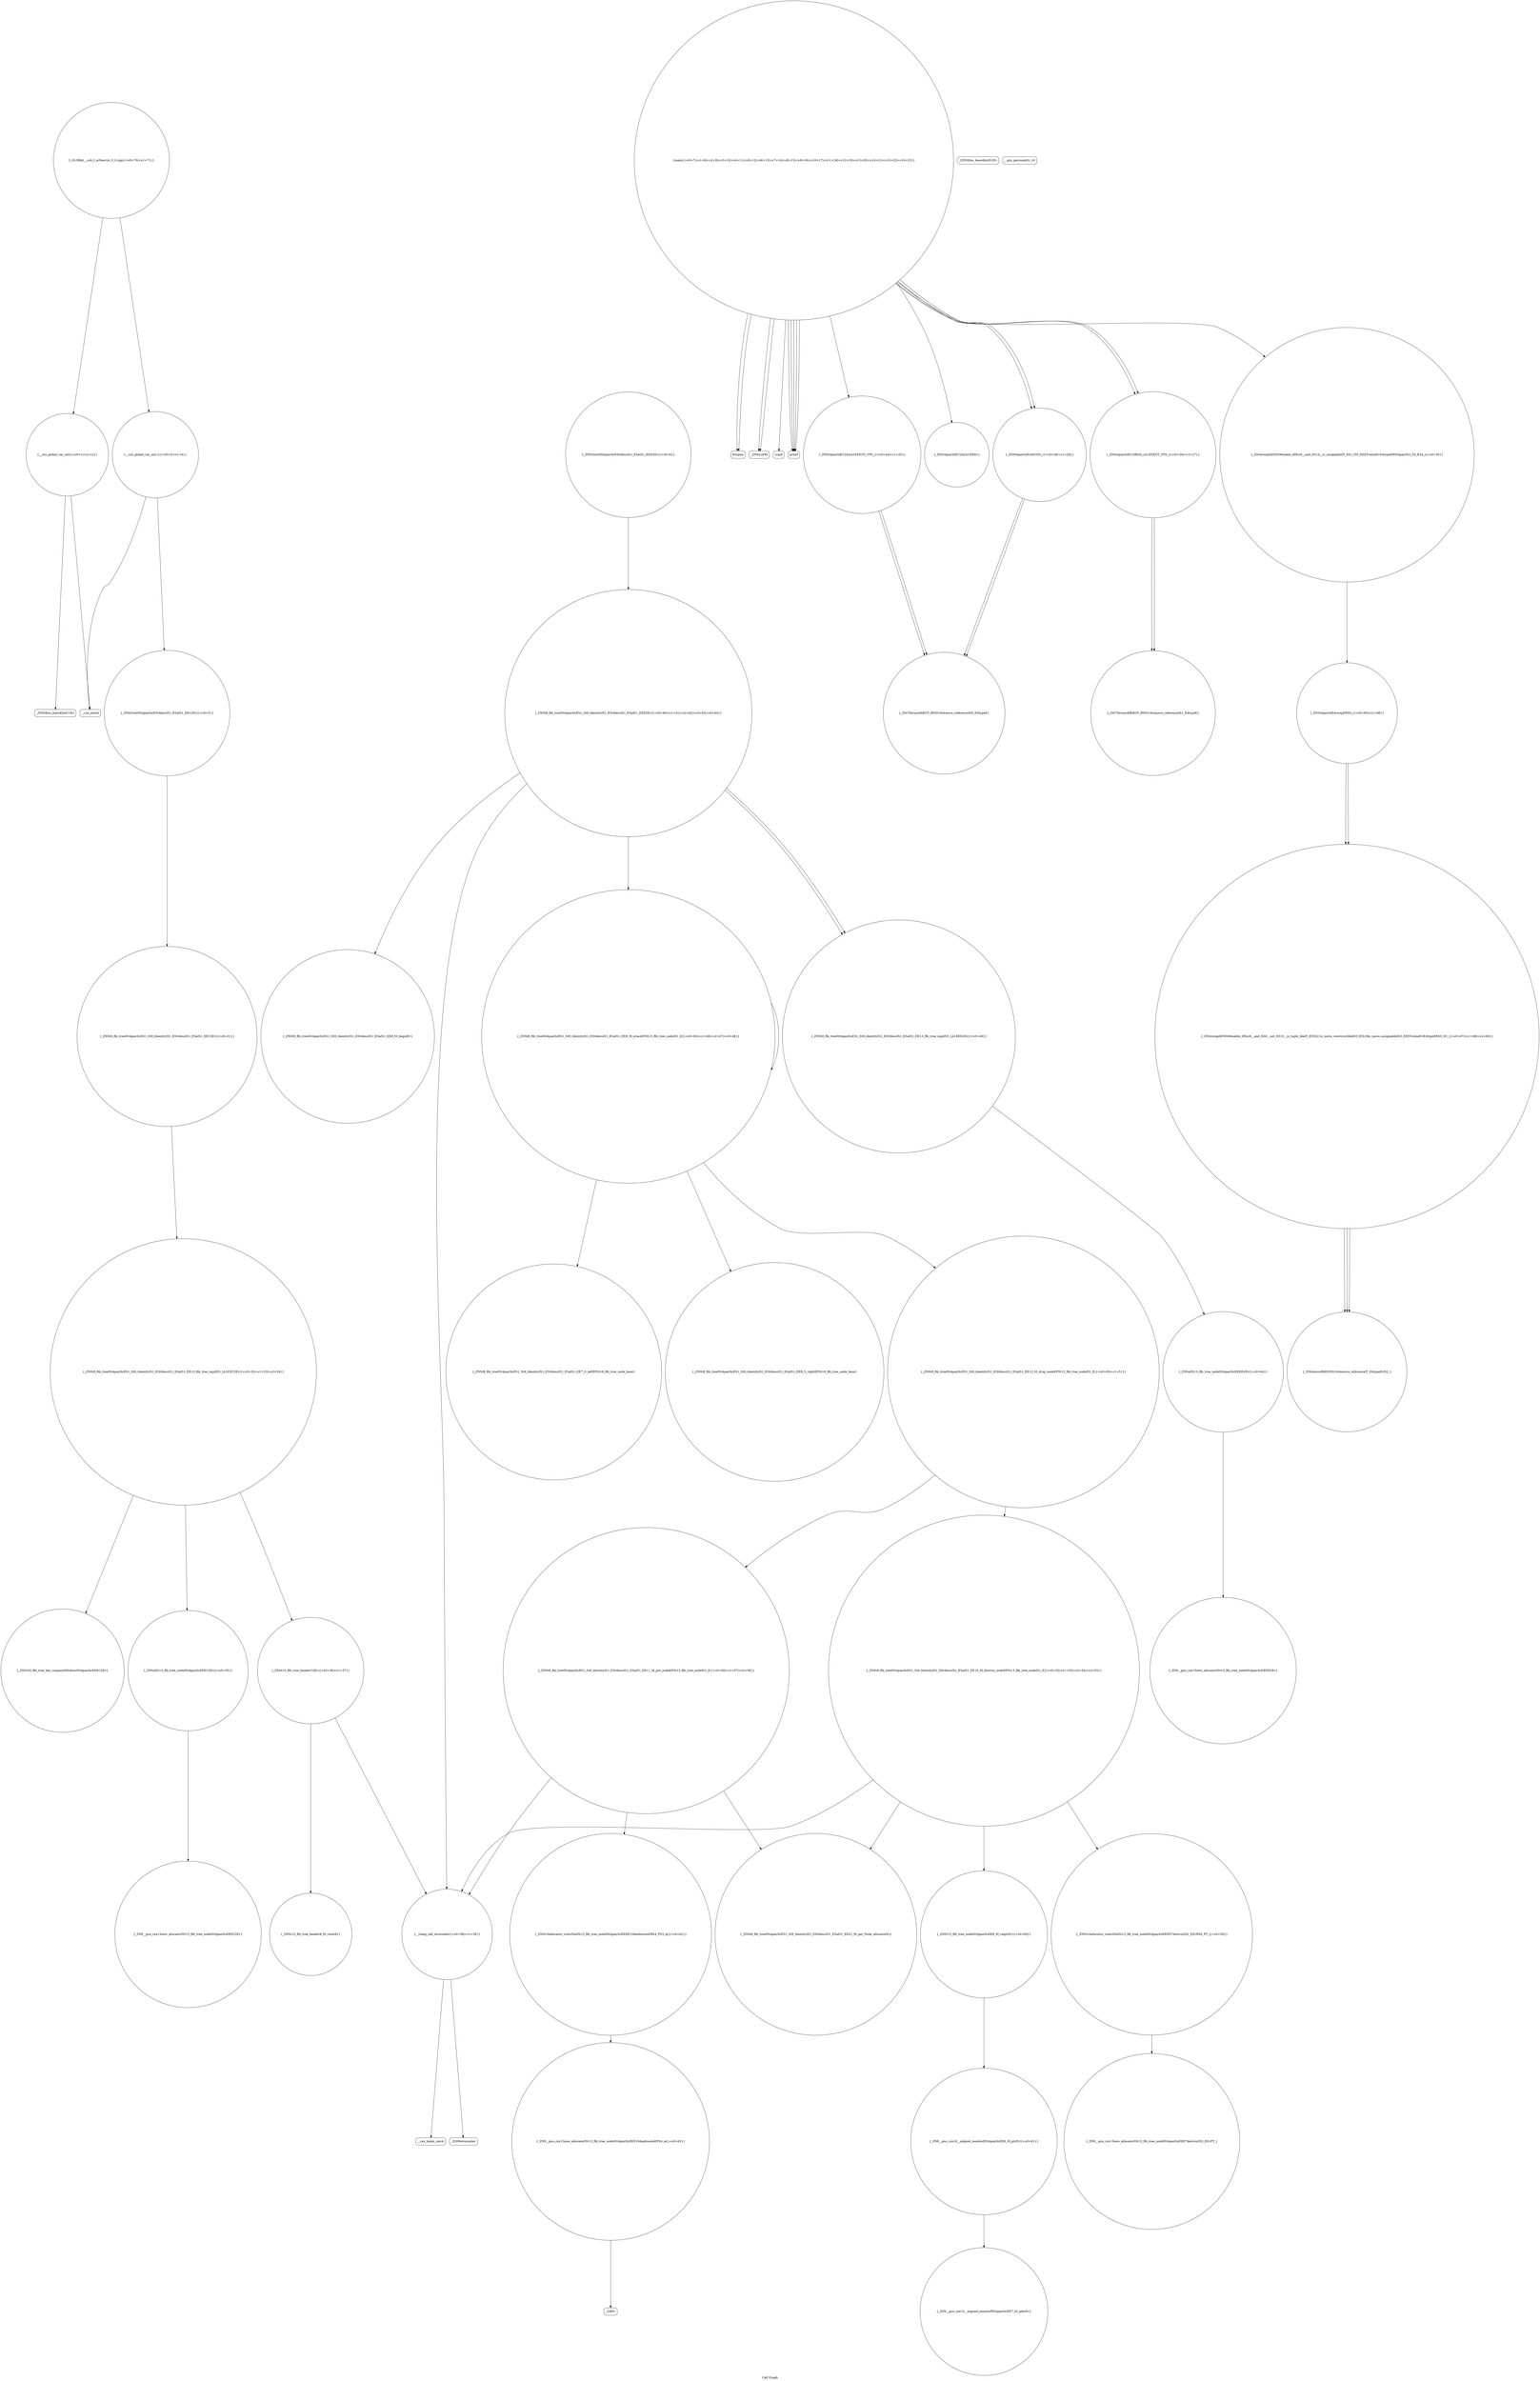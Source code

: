 digraph "Call Graph" {
	label="Call Graph";

	Node0x56039f343160 [shape=record,shape=circle,label="{__cxx_global_var_init|{<s0>1|<s1>2}}"];
	Node0x56039f343160:s0 -> Node0x56039f3431e0[color=black];
	Node0x56039f343160:s1 -> Node0x56039f41ce40[color=black];
	Node0x56039f41e340 [shape=record,shape=Mrecord,label="{_ZdlPv}"];
	Node0x56039f41d040 [shape=record,shape=circle,label="{main|{<s0>7|<s1>8|<s2>9|<s3>10|<s4>11|<s5>12|<s6>13|<s7>14|<s8>15|<s9>16|<s10>17|<s11>18|<s12>19|<s13>20|<s14>21|<s15>22|<s16>23}}"];
	Node0x56039f41d040:s0 -> Node0x56039f41d0c0[color=black];
	Node0x56039f41d040:s1 -> Node0x56039f41d0c0[color=black];
	Node0x56039f41d040:s2 -> Node0x56039f41d140[color=black];
	Node0x56039f41d040:s3 -> Node0x56039f41d140[color=black];
	Node0x56039f41d040:s4 -> Node0x56039f41d1c0[color=black];
	Node0x56039f41d040:s5 -> Node0x56039f41d240[color=black];
	Node0x56039f41d040:s6 -> Node0x56039f41d240[color=black];
	Node0x56039f41d040:s7 -> Node0x56039f41d2c0[color=black];
	Node0x56039f41d040:s8 -> Node0x56039f41d340[color=black];
	Node0x56039f41d040:s9 -> Node0x56039f41d3c0[color=black];
	Node0x56039f41d040:s10 -> Node0x56039f41d440[color=black];
	Node0x56039f41d040:s11 -> Node0x56039f41d3c0[color=black];
	Node0x56039f41d040:s12 -> Node0x56039f41d440[color=black];
	Node0x56039f41d040:s13 -> Node0x56039f41d4c0[color=black];
	Node0x56039f41d040:s14 -> Node0x56039f41d240[color=black];
	Node0x56039f41d040:s15 -> Node0x56039f41d240[color=black];
	Node0x56039f41d040:s16 -> Node0x56039f41d240[color=black];
	Node0x56039f41f6e0 [shape=record,shape=circle,label="{_ZSt4moveIRiEONSt16remove_referenceIT_E4typeEOS2_}"];
	Node0x56039f41d3c0 [shape=record,shape=circle,label="{_ZNSt4pairIiiEC2IRiS2_Lb1EEEOT_OT0_|{<s0>26|<s1>27}}"];
	Node0x56039f41d3c0:s0 -> Node0x56039f41f560[color=black];
	Node0x56039f41d3c0:s1 -> Node0x56039f41f560[color=black];
	Node0x56039f41d740 [shape=record,shape=circle,label="{_ZNSt15_Rb_tree_headerC2Ev|{<s0>36|<s1>37}}"];
	Node0x56039f41d740:s0 -> Node0x56039f41d840[color=black];
	Node0x56039f41d740:s1 -> Node0x56039f41d940[color=black];
	Node0x56039f41dac0 [shape=record,shape=circle,label="{_ZNSt8_Rb_treeISt4pairIicES1_St9_IdentityIS1_ESt4lessIS1_ESaIS1_EED2Ev|{<s0>40|<s1>41|<s2>42|<s3>43|<s4>44}}"];
	Node0x56039f41dac0:s0 -> Node0x56039f41dbc0[color=black];
	Node0x56039f41dac0:s1 -> Node0x56039f41db40[color=black];
	Node0x56039f41dac0:s2 -> Node0x56039f41dc40[color=black];
	Node0x56039f41dac0:s3 -> Node0x56039f41dc40[color=black];
	Node0x56039f41dac0:s4 -> Node0x56039f41d940[color=black];
	Node0x56039f41de40 [shape=record,shape=circle,label="{_ZNSt8_Rb_treeISt4pairIicES1_St9_IdentityIS1_ESt4lessIS1_ESaIS1_EE15_M_destroy_nodeEPSt13_Rb_tree_nodeIS1_E|{<s0>52|<s1>53|<s2>54|<s3>55}}"];
	Node0x56039f41de40:s0 -> Node0x56039f41dfc0[color=black];
	Node0x56039f41de40:s1 -> Node0x56039f41e040[color=black];
	Node0x56039f41de40:s2 -> Node0x56039f41df40[color=black];
	Node0x56039f41de40:s3 -> Node0x56039f41d940[color=black];
	Node0x56039f41e1c0 [shape=record,shape=circle,label="{_ZN9__gnu_cxx16__aligned_membufISt4pairIicEE7_M_addrEv}"];
	Node0x56039f41cec0 [shape=record,shape=circle,label="{__cxx_global_var_init.1|{<s0>3|<s1>4}}"];
	Node0x56039f41cec0:s0 -> Node0x56039f41cf40[color=black];
	Node0x56039f41cec0:s1 -> Node0x56039f41ce40[color=black];
	Node0x56039f41f560 [shape=record,shape=circle,label="{_ZSt7forwardIRiEOT_RNSt16remove_referenceIS1_E4typeE}"];
	Node0x56039f41d240 [shape=record,shape=Mrecord,label="{printf}"];
	Node0x56039f41d5c0 [shape=record,shape=circle,label="{_ZNSt8_Rb_treeISt4pairIicES1_St9_IdentityIS1_ESt4lessIS1_ESaIS1_EE13_Rb_tree_implIS5_Lb1EEC2Ev|{<s0>32|<s1>33|<s2>34}}"];
	Node0x56039f41d5c0:s0 -> Node0x56039f41d640[color=black];
	Node0x56039f41d5c0:s1 -> Node0x56039f41d6c0[color=black];
	Node0x56039f41d5c0:s2 -> Node0x56039f41d740[color=black];
	Node0x56039f41d940 [shape=record,shape=circle,label="{__clang_call_terminate|{<s0>38|<s1>39}}"];
	Node0x56039f41d940:s0 -> Node0x56039f41d9c0[color=black];
	Node0x56039f41d940:s1 -> Node0x56039f41da40[color=black];
	Node0x56039f41dcc0 [shape=record,shape=circle,label="{_ZNSt8_Rb_treeISt4pairIicES1_St9_IdentityIS1_ESt4lessIS1_ESaIS1_EE8_S_rightEPSt18_Rb_tree_node_base}"];
	Node0x56039f41e040 [shape=record,shape=circle,label="{_ZNSt13_Rb_tree_nodeISt4pairIicEE9_M_valptrEv|{<s0>60}}"];
	Node0x56039f41e040:s0 -> Node0x56039f41e140[color=black];
	Node0x56039f3431e0 [shape=record,shape=Mrecord,label="{_ZNSt8ios_base4InitC1Ev}"];
	Node0x56039f41e3c0 [shape=record,shape=circle,label="{_ZNSaISt13_Rb_tree_nodeISt4pairIicEEED2Ev|{<s0>64}}"];
	Node0x56039f41e3c0:s0 -> Node0x56039f41e440[color=black];
	Node0x56039f41d0c0 [shape=record,shape=Mrecord,label="{freopen}"];
	Node0x56039f41f760 [shape=record,shape=circle,label="{_GLOBAL__sub_I_artberryx_0_0.cpp|{<s0>70|<s1>71}}"];
	Node0x56039f41f760:s0 -> Node0x56039f343160[color=black];
	Node0x56039f41f760:s1 -> Node0x56039f41cec0[color=black];
	Node0x56039f41d440 [shape=record,shape=circle,label="{_ZNSt4pairIiiEaSEOS0_|{<s0>28|<s1>29}}"];
	Node0x56039f41d440:s0 -> Node0x56039f41f4e0[color=black];
	Node0x56039f41d440:s1 -> Node0x56039f41f4e0[color=black];
	Node0x56039f41d7c0 [shape=record,shape=circle,label="{_ZN9__gnu_cxx13new_allocatorISt13_Rb_tree_nodeISt4pairIicEEEC2Ev}"];
	Node0x56039f41db40 [shape=record,shape=circle,label="{_ZNSt8_Rb_treeISt4pairIicES1_St9_IdentityIS1_ESt4lessIS1_ESaIS1_EE8_M_eraseEPSt13_Rb_tree_nodeIS1_E|{<s0>45|<s1>46|<s2>47|<s3>48}}"];
	Node0x56039f41db40:s0 -> Node0x56039f41dcc0[color=black];
	Node0x56039f41db40:s1 -> Node0x56039f41db40[color=black];
	Node0x56039f41db40:s2 -> Node0x56039f41dd40[color=black];
	Node0x56039f41db40:s3 -> Node0x56039f41ddc0[color=black];
	Node0x56039f41dec0 [shape=record,shape=circle,label="{_ZNSt8_Rb_treeISt4pairIicES1_St9_IdentityIS1_ESt4lessIS1_ESaIS1_EE11_M_put_nodeEPSt13_Rb_tree_nodeIS1_E|{<s0>56|<s1>57|<s2>58}}"];
	Node0x56039f41dec0:s0 -> Node0x56039f41dfc0[color=black];
	Node0x56039f41dec0:s1 -> Node0x56039f41e240[color=black];
	Node0x56039f41dec0:s2 -> Node0x56039f41d940[color=black];
	Node0x56039f41e240 [shape=record,shape=circle,label="{_ZNSt16allocator_traitsISaISt13_Rb_tree_nodeISt4pairIicEEEE10deallocateERS4_PS3_m|{<s0>62}}"];
	Node0x56039f41e240:s0 -> Node0x56039f41e2c0[color=black];
	Node0x56039f41cf40 [shape=record,shape=circle,label="{_ZNSt3setISt4pairIicESt4lessIS1_ESaIS1_EEC2Ev|{<s0>5}}"];
	Node0x56039f41cf40:s0 -> Node0x56039f41d540[color=black];
	Node0x56039f41f5e0 [shape=record,shape=circle,label="{_ZNSt4pairIiiE4swapERS0_|{<s0>65|<s1>66}}"];
	Node0x56039f41f5e0:s0 -> Node0x56039f41f660[color=black];
	Node0x56039f41f5e0:s1 -> Node0x56039f41f660[color=black];
	Node0x56039f41d2c0 [shape=record,shape=circle,label="{_ZNSt4pairIiiEC2IiiLb1EEEOT_OT0_|{<s0>24|<s1>25}}"];
	Node0x56039f41d2c0:s0 -> Node0x56039f41f4e0[color=black];
	Node0x56039f41d2c0:s1 -> Node0x56039f41f4e0[color=black];
	Node0x56039f41d640 [shape=record,shape=circle,label="{_ZNSaISt13_Rb_tree_nodeISt4pairIicEEEC2Ev|{<s0>35}}"];
	Node0x56039f41d640:s0 -> Node0x56039f41d7c0[color=black];
	Node0x56039f41d9c0 [shape=record,shape=Mrecord,label="{__cxa_begin_catch}"];
	Node0x56039f41dd40 [shape=record,shape=circle,label="{_ZNSt8_Rb_treeISt4pairIicES1_St9_IdentityIS1_ESt4lessIS1_ESaIS1_EE7_S_leftEPSt18_Rb_tree_node_base}"];
	Node0x56039f41e0c0 [shape=record,shape=circle,label="{_ZN9__gnu_cxx13new_allocatorISt13_Rb_tree_nodeISt4pairIicEEE7destroyIS3_EEvPT_}"];
	Node0x56039f41cdc0 [shape=record,shape=Mrecord,label="{_ZNSt8ios_base4InitD1Ev}"];
	Node0x56039f41e440 [shape=record,shape=circle,label="{_ZN9__gnu_cxx13new_allocatorISt13_Rb_tree_nodeISt4pairIicEEED2Ev}"];
	Node0x56039f41d140 [shape=record,shape=Mrecord,label="{_ZNSirsERi}"];
	Node0x56039f41d4c0 [shape=record,shape=circle,label="{_ZSt4swapIiiENSt9enable_ifIXsr6__and_ISt14__is_swappableIT_ES1_IT0_EEE5valueEvE4typeERSt4pairIS2_S4_ESA_|{<s0>30}}"];
	Node0x56039f41d4c0:s0 -> Node0x56039f41f5e0[color=black];
	Node0x56039f41d840 [shape=record,shape=circle,label="{_ZNSt15_Rb_tree_header8_M_resetEv}"];
	Node0x56039f41dbc0 [shape=record,shape=circle,label="{_ZNSt8_Rb_treeISt4pairIicES1_St9_IdentityIS1_ESt4lessIS1_ESaIS1_EE8_M_beginEv}"];
	Node0x56039f41df40 [shape=record,shape=circle,label="{_ZNSt16allocator_traitsISaISt13_Rb_tree_nodeISt4pairIicEEEE7destroyIS2_EEvRS4_PT_|{<s0>59}}"];
	Node0x56039f41df40:s0 -> Node0x56039f41e0c0[color=black];
	Node0x56039f41e2c0 [shape=record,shape=circle,label="{_ZN9__gnu_cxx13new_allocatorISt13_Rb_tree_nodeISt4pairIicEEE10deallocateEPS4_m|{<s0>63}}"];
	Node0x56039f41e2c0:s0 -> Node0x56039f41e340[color=black];
	Node0x56039f41cfc0 [shape=record,shape=circle,label="{_ZNSt3setISt4pairIicESt4lessIS1_ESaIS1_EED2Ev|{<s0>6}}"];
	Node0x56039f41cfc0:s0 -> Node0x56039f41dac0[color=black];
	Node0x56039f41f660 [shape=record,shape=circle,label="{_ZSt4swapIiENSt9enable_ifIXsr6__and_ISt6__not_ISt15__is_tuple_likeIT_EESt21is_move_constructibleIS3_ESt18is_move_assignableIS3_EEE5valueEvE4typeERS3_SC_|{<s0>67|<s1>68|<s2>69}}"];
	Node0x56039f41f660:s0 -> Node0x56039f41f6e0[color=black];
	Node0x56039f41f660:s1 -> Node0x56039f41f6e0[color=black];
	Node0x56039f41f660:s2 -> Node0x56039f41f6e0[color=black];
	Node0x56039f41d340 [shape=record,shape=circle,label="{_ZNSt4pairIiiEC2IiiLb1EEEv}"];
	Node0x56039f41d6c0 [shape=record,shape=circle,label="{_ZNSt20_Rb_tree_key_compareISt4lessISt4pairIicEEEC2Ev}"];
	Node0x56039f41da40 [shape=record,shape=Mrecord,label="{_ZSt9terminatev}"];
	Node0x56039f41ddc0 [shape=record,shape=circle,label="{_ZNSt8_Rb_treeISt4pairIicES1_St9_IdentityIS1_ESt4lessIS1_ESaIS1_EE12_M_drop_nodeEPSt13_Rb_tree_nodeIS1_E|{<s0>50|<s1>51}}"];
	Node0x56039f41ddc0:s0 -> Node0x56039f41de40[color=black];
	Node0x56039f41ddc0:s1 -> Node0x56039f41dec0[color=black];
	Node0x56039f41e140 [shape=record,shape=circle,label="{_ZN9__gnu_cxx16__aligned_membufISt4pairIicEE6_M_ptrEv|{<s0>61}}"];
	Node0x56039f41e140:s0 -> Node0x56039f41e1c0[color=black];
	Node0x56039f41ce40 [shape=record,shape=Mrecord,label="{__cxa_atexit}"];
	Node0x56039f41f4e0 [shape=record,shape=circle,label="{_ZSt7forwardIiEOT_RNSt16remove_referenceIS0_E4typeE}"];
	Node0x56039f41d1c0 [shape=record,shape=Mrecord,label="{scanf}"];
	Node0x56039f41d540 [shape=record,shape=circle,label="{_ZNSt8_Rb_treeISt4pairIicES1_St9_IdentityIS1_ESt4lessIS1_ESaIS1_EEC2Ev|{<s0>31}}"];
	Node0x56039f41d540:s0 -> Node0x56039f41d5c0[color=black];
	Node0x56039f41d8c0 [shape=record,shape=Mrecord,label="{__gxx_personality_v0}"];
	Node0x56039f41dc40 [shape=record,shape=circle,label="{_ZNSt8_Rb_treeISt4pairIicES1_St9_IdentityIS1_ESt4lessIS1_ESaIS1_EE13_Rb_tree_implIS5_Lb1EED2Ev|{<s0>49}}"];
	Node0x56039f41dc40:s0 -> Node0x56039f41e3c0[color=black];
	Node0x56039f41dfc0 [shape=record,shape=circle,label="{_ZNSt8_Rb_treeISt4pairIicES1_St9_IdentityIS1_ESt4lessIS1_ESaIS1_EE21_M_get_Node_allocatorEv}"];
}
